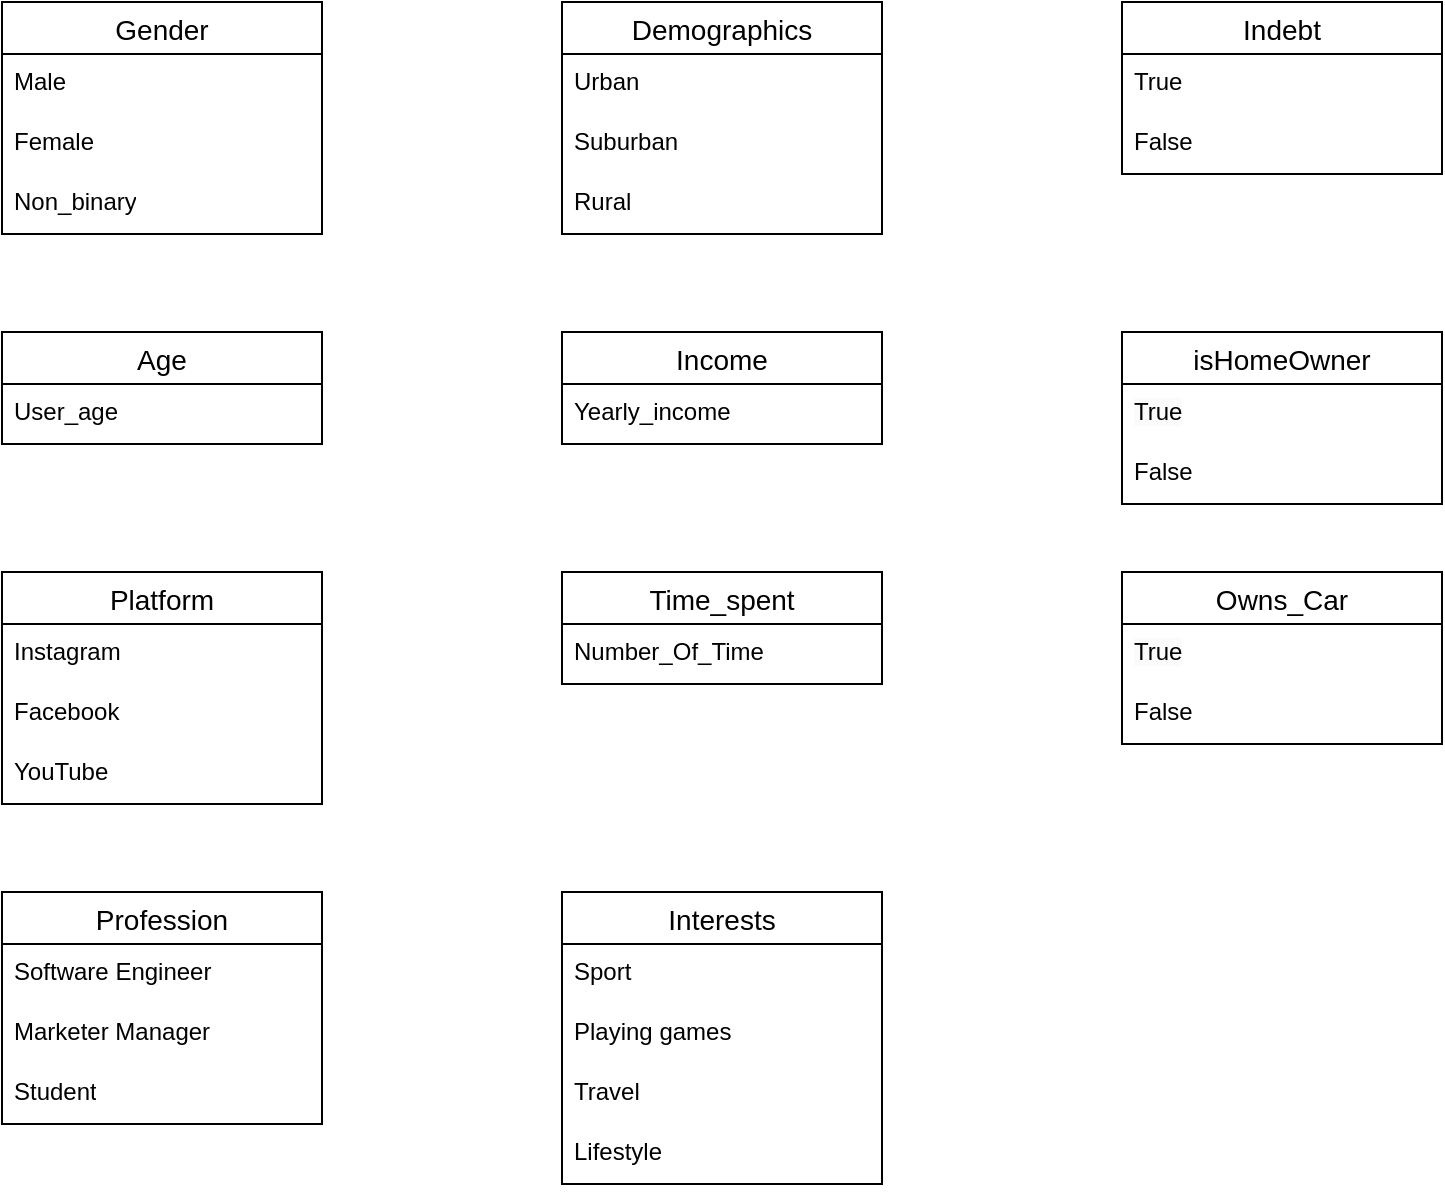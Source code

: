 <mxfile version="23.1.8" type="github">
  <diagram name="Page-1" id="jwaYsdufsiaNWG1R-cIG">
    <mxGraphModel dx="2390" dy="2363" grid="1" gridSize="10" guides="1" tooltips="1" connect="1" arrows="1" fold="1" page="1" pageScale="1" pageWidth="850" pageHeight="1100" math="0" shadow="0">
      <root>
        <mxCell id="0" />
        <mxCell id="1" parent="0" />
        <mxCell id="Jhjj7D5iV_hOFudH3AO3-31" value="Age" style="swimlane;fontStyle=0;childLayout=stackLayout;horizontal=1;startSize=26;horizontalStack=0;resizeParent=1;resizeParentMax=0;resizeLast=0;collapsible=1;marginBottom=0;align=center;fontSize=14;" vertex="1" parent="1">
          <mxGeometry x="480" y="40" width="160" height="56" as="geometry" />
        </mxCell>
        <mxCell id="Jhjj7D5iV_hOFudH3AO3-32" value="User_age" style="text;strokeColor=none;fillColor=none;spacingLeft=4;spacingRight=4;overflow=hidden;rotatable=0;points=[[0,0.5],[1,0.5]];portConstraint=eastwest;fontSize=12;whiteSpace=wrap;html=1;" vertex="1" parent="Jhjj7D5iV_hOFudH3AO3-31">
          <mxGeometry y="26" width="160" height="30" as="geometry" />
        </mxCell>
        <mxCell id="Jhjj7D5iV_hOFudH3AO3-39" value="Gender" style="swimlane;fontStyle=0;childLayout=stackLayout;horizontal=1;startSize=26;horizontalStack=0;resizeParent=1;resizeParentMax=0;resizeLast=0;collapsible=1;marginBottom=0;align=center;fontSize=14;" vertex="1" parent="1">
          <mxGeometry x="480" y="-125" width="160" height="116" as="geometry" />
        </mxCell>
        <mxCell id="Jhjj7D5iV_hOFudH3AO3-40" value="Male" style="text;strokeColor=none;fillColor=none;spacingLeft=4;spacingRight=4;overflow=hidden;rotatable=0;points=[[0,0.5],[1,0.5]];portConstraint=eastwest;fontSize=12;whiteSpace=wrap;html=1;" vertex="1" parent="Jhjj7D5iV_hOFudH3AO3-39">
          <mxGeometry y="26" width="160" height="30" as="geometry" />
        </mxCell>
        <mxCell id="Jhjj7D5iV_hOFudH3AO3-41" value="Female" style="text;strokeColor=none;fillColor=none;spacingLeft=4;spacingRight=4;overflow=hidden;rotatable=0;points=[[0,0.5],[1,0.5]];portConstraint=eastwest;fontSize=12;whiteSpace=wrap;html=1;" vertex="1" parent="Jhjj7D5iV_hOFudH3AO3-39">
          <mxGeometry y="56" width="160" height="30" as="geometry" />
        </mxCell>
        <mxCell id="Jhjj7D5iV_hOFudH3AO3-42" value="Non_binary" style="text;strokeColor=none;fillColor=none;spacingLeft=4;spacingRight=4;overflow=hidden;rotatable=0;points=[[0,0.5],[1,0.5]];portConstraint=eastwest;fontSize=12;whiteSpace=wrap;html=1;" vertex="1" parent="Jhjj7D5iV_hOFudH3AO3-39">
          <mxGeometry y="86" width="160" height="30" as="geometry" />
        </mxCell>
        <mxCell id="Jhjj7D5iV_hOFudH3AO3-47" value="Demographics" style="swimlane;fontStyle=0;childLayout=stackLayout;horizontal=1;startSize=26;horizontalStack=0;resizeParent=1;resizeParentMax=0;resizeLast=0;collapsible=1;marginBottom=0;align=center;fontSize=14;" vertex="1" parent="1">
          <mxGeometry x="760" y="-125" width="160" height="116" as="geometry" />
        </mxCell>
        <mxCell id="Jhjj7D5iV_hOFudH3AO3-48" value="Urban" style="text;strokeColor=none;fillColor=none;spacingLeft=4;spacingRight=4;overflow=hidden;rotatable=0;points=[[0,0.5],[1,0.5]];portConstraint=eastwest;fontSize=12;whiteSpace=wrap;html=1;" vertex="1" parent="Jhjj7D5iV_hOFudH3AO3-47">
          <mxGeometry y="26" width="160" height="30" as="geometry" />
        </mxCell>
        <mxCell id="Jhjj7D5iV_hOFudH3AO3-49" value="Suburban" style="text;strokeColor=none;fillColor=none;spacingLeft=4;spacingRight=4;overflow=hidden;rotatable=0;points=[[0,0.5],[1,0.5]];portConstraint=eastwest;fontSize=12;whiteSpace=wrap;html=1;" vertex="1" parent="Jhjj7D5iV_hOFudH3AO3-47">
          <mxGeometry y="56" width="160" height="30" as="geometry" />
        </mxCell>
        <mxCell id="Jhjj7D5iV_hOFudH3AO3-50" value="Rural" style="text;strokeColor=none;fillColor=none;spacingLeft=4;spacingRight=4;overflow=hidden;rotatable=0;points=[[0,0.5],[1,0.5]];portConstraint=eastwest;fontSize=12;whiteSpace=wrap;html=1;" vertex="1" parent="Jhjj7D5iV_hOFudH3AO3-47">
          <mxGeometry y="86" width="160" height="30" as="geometry" />
        </mxCell>
        <mxCell id="Jhjj7D5iV_hOFudH3AO3-53" value="Interests" style="swimlane;fontStyle=0;childLayout=stackLayout;horizontal=1;startSize=26;horizontalStack=0;resizeParent=1;resizeParentMax=0;resizeLast=0;collapsible=1;marginBottom=0;align=center;fontSize=14;" vertex="1" parent="1">
          <mxGeometry x="760" y="320" width="160" height="146" as="geometry" />
        </mxCell>
        <mxCell id="Jhjj7D5iV_hOFudH3AO3-54" value="Sport" style="text;strokeColor=none;fillColor=none;spacingLeft=4;spacingRight=4;overflow=hidden;rotatable=0;points=[[0,0.5],[1,0.5]];portConstraint=eastwest;fontSize=12;whiteSpace=wrap;html=1;" vertex="1" parent="Jhjj7D5iV_hOFudH3AO3-53">
          <mxGeometry y="26" width="160" height="30" as="geometry" />
        </mxCell>
        <mxCell id="Jhjj7D5iV_hOFudH3AO3-55" value="Playing games" style="text;strokeColor=none;fillColor=none;spacingLeft=4;spacingRight=4;overflow=hidden;rotatable=0;points=[[0,0.5],[1,0.5]];portConstraint=eastwest;fontSize=12;whiteSpace=wrap;html=1;" vertex="1" parent="Jhjj7D5iV_hOFudH3AO3-53">
          <mxGeometry y="56" width="160" height="30" as="geometry" />
        </mxCell>
        <mxCell id="Jhjj7D5iV_hOFudH3AO3-56" value="Travel" style="text;strokeColor=none;fillColor=none;spacingLeft=4;spacingRight=4;overflow=hidden;rotatable=0;points=[[0,0.5],[1,0.5]];portConstraint=eastwest;fontSize=12;whiteSpace=wrap;html=1;" vertex="1" parent="Jhjj7D5iV_hOFudH3AO3-53">
          <mxGeometry y="86" width="160" height="30" as="geometry" />
        </mxCell>
        <mxCell id="Jhjj7D5iV_hOFudH3AO3-57" value="Lifestyle" style="text;strokeColor=none;fillColor=none;spacingLeft=4;spacingRight=4;overflow=hidden;rotatable=0;points=[[0,0.5],[1,0.5]];portConstraint=eastwest;fontSize=12;whiteSpace=wrap;html=1;" vertex="1" parent="Jhjj7D5iV_hOFudH3AO3-53">
          <mxGeometry y="116" width="160" height="30" as="geometry" />
        </mxCell>
        <mxCell id="Jhjj7D5iV_hOFudH3AO3-58" value="Platform" style="swimlane;fontStyle=0;childLayout=stackLayout;horizontal=1;startSize=26;horizontalStack=0;resizeParent=1;resizeParentMax=0;resizeLast=0;collapsible=1;marginBottom=0;align=center;fontSize=14;" vertex="1" parent="1">
          <mxGeometry x="480" y="160" width="160" height="116" as="geometry" />
        </mxCell>
        <mxCell id="Jhjj7D5iV_hOFudH3AO3-60" value="Instagram" style="text;strokeColor=none;fillColor=none;spacingLeft=4;spacingRight=4;overflow=hidden;rotatable=0;points=[[0,0.5],[1,0.5]];portConstraint=eastwest;fontSize=12;whiteSpace=wrap;html=1;" vertex="1" parent="Jhjj7D5iV_hOFudH3AO3-58">
          <mxGeometry y="26" width="160" height="30" as="geometry" />
        </mxCell>
        <mxCell id="Jhjj7D5iV_hOFudH3AO3-61" value="Facebook" style="text;strokeColor=none;fillColor=none;spacingLeft=4;spacingRight=4;overflow=hidden;rotatable=0;points=[[0,0.5],[1,0.5]];portConstraint=eastwest;fontSize=12;whiteSpace=wrap;html=1;" vertex="1" parent="Jhjj7D5iV_hOFudH3AO3-58">
          <mxGeometry y="56" width="160" height="30" as="geometry" />
        </mxCell>
        <mxCell id="Jhjj7D5iV_hOFudH3AO3-62" value="YouTube" style="text;strokeColor=none;fillColor=none;spacingLeft=4;spacingRight=4;overflow=hidden;rotatable=0;points=[[0,0.5],[1,0.5]];portConstraint=eastwest;fontSize=12;whiteSpace=wrap;html=1;" vertex="1" parent="Jhjj7D5iV_hOFudH3AO3-58">
          <mxGeometry y="86" width="160" height="30" as="geometry" />
        </mxCell>
        <mxCell id="Jhjj7D5iV_hOFudH3AO3-63" value="Time_spent" style="swimlane;fontStyle=0;childLayout=stackLayout;horizontal=1;startSize=26;horizontalStack=0;resizeParent=1;resizeParentMax=0;resizeLast=0;collapsible=1;marginBottom=0;align=center;fontSize=14;" vertex="1" parent="1">
          <mxGeometry x="760" y="160" width="160" height="56" as="geometry" />
        </mxCell>
        <mxCell id="Jhjj7D5iV_hOFudH3AO3-67" value="Number_Of_Time" style="text;strokeColor=none;fillColor=none;spacingLeft=4;spacingRight=4;overflow=hidden;rotatable=0;points=[[0,0.5],[1,0.5]];portConstraint=eastwest;fontSize=12;whiteSpace=wrap;html=1;" vertex="1" parent="Jhjj7D5iV_hOFudH3AO3-63">
          <mxGeometry y="26" width="160" height="30" as="geometry" />
        </mxCell>
        <mxCell id="Jhjj7D5iV_hOFudH3AO3-68" value="Profession" style="swimlane;fontStyle=0;childLayout=stackLayout;horizontal=1;startSize=26;horizontalStack=0;resizeParent=1;resizeParentMax=0;resizeLast=0;collapsible=1;marginBottom=0;align=center;fontSize=14;" vertex="1" parent="1">
          <mxGeometry x="480" y="320" width="160" height="116" as="geometry" />
        </mxCell>
        <mxCell id="Jhjj7D5iV_hOFudH3AO3-69" value="Software Engineer" style="text;strokeColor=none;fillColor=none;spacingLeft=4;spacingRight=4;overflow=hidden;rotatable=0;points=[[0,0.5],[1,0.5]];portConstraint=eastwest;fontSize=12;whiteSpace=wrap;html=1;" vertex="1" parent="Jhjj7D5iV_hOFudH3AO3-68">
          <mxGeometry y="26" width="160" height="30" as="geometry" />
        </mxCell>
        <mxCell id="Jhjj7D5iV_hOFudH3AO3-70" value="Marketer Manager" style="text;strokeColor=none;fillColor=none;spacingLeft=4;spacingRight=4;overflow=hidden;rotatable=0;points=[[0,0.5],[1,0.5]];portConstraint=eastwest;fontSize=12;whiteSpace=wrap;html=1;" vertex="1" parent="Jhjj7D5iV_hOFudH3AO3-68">
          <mxGeometry y="56" width="160" height="30" as="geometry" />
        </mxCell>
        <mxCell id="Jhjj7D5iV_hOFudH3AO3-71" value="Student" style="text;strokeColor=none;fillColor=none;spacingLeft=4;spacingRight=4;overflow=hidden;rotatable=0;points=[[0,0.5],[1,0.5]];portConstraint=eastwest;fontSize=12;whiteSpace=wrap;html=1;" vertex="1" parent="Jhjj7D5iV_hOFudH3AO3-68">
          <mxGeometry y="86" width="160" height="30" as="geometry" />
        </mxCell>
        <mxCell id="Jhjj7D5iV_hOFudH3AO3-73" value="Income" style="swimlane;fontStyle=0;childLayout=stackLayout;horizontal=1;startSize=26;horizontalStack=0;resizeParent=1;resizeParentMax=0;resizeLast=0;collapsible=1;marginBottom=0;align=center;fontSize=14;" vertex="1" parent="1">
          <mxGeometry x="760" y="40" width="160" height="56" as="geometry" />
        </mxCell>
        <mxCell id="Jhjj7D5iV_hOFudH3AO3-74" value="Yearly_income" style="text;strokeColor=none;fillColor=none;spacingLeft=4;spacingRight=4;overflow=hidden;rotatable=0;points=[[0,0.5],[1,0.5]];portConstraint=eastwest;fontSize=12;whiteSpace=wrap;html=1;" vertex="1" parent="Jhjj7D5iV_hOFudH3AO3-73">
          <mxGeometry y="26" width="160" height="30" as="geometry" />
        </mxCell>
        <mxCell id="Jhjj7D5iV_hOFudH3AO3-75" value="Indebt" style="swimlane;fontStyle=0;childLayout=stackLayout;horizontal=1;startSize=26;horizontalStack=0;resizeParent=1;resizeParentMax=0;resizeLast=0;collapsible=1;marginBottom=0;align=center;fontSize=14;" vertex="1" parent="1">
          <mxGeometry x="1040" y="-125" width="160" height="86" as="geometry" />
        </mxCell>
        <mxCell id="Jhjj7D5iV_hOFudH3AO3-77" value="True" style="text;strokeColor=none;fillColor=none;spacingLeft=4;spacingRight=4;overflow=hidden;rotatable=0;points=[[0,0.5],[1,0.5]];portConstraint=eastwest;fontSize=12;whiteSpace=wrap;html=1;" vertex="1" parent="Jhjj7D5iV_hOFudH3AO3-75">
          <mxGeometry y="26" width="160" height="30" as="geometry" />
        </mxCell>
        <mxCell id="Jhjj7D5iV_hOFudH3AO3-78" value="False" style="text;strokeColor=none;fillColor=none;spacingLeft=4;spacingRight=4;overflow=hidden;rotatable=0;points=[[0,0.5],[1,0.5]];portConstraint=eastwest;fontSize=12;whiteSpace=wrap;html=1;" vertex="1" parent="Jhjj7D5iV_hOFudH3AO3-75">
          <mxGeometry y="56" width="160" height="30" as="geometry" />
        </mxCell>
        <mxCell id="Jhjj7D5iV_hOFudH3AO3-79" value="isHomeOwner" style="swimlane;fontStyle=0;childLayout=stackLayout;horizontal=1;startSize=26;horizontalStack=0;resizeParent=1;resizeParentMax=0;resizeLast=0;collapsible=1;marginBottom=0;align=center;fontSize=14;" vertex="1" parent="1">
          <mxGeometry x="1040" y="40" width="160" height="86" as="geometry" />
        </mxCell>
        <mxCell id="Jhjj7D5iV_hOFudH3AO3-81" value="&lt;span style=&quot;color: rgb(0, 0, 0); font-family: Helvetica; font-size: 12px; font-style: normal; font-variant-ligatures: normal; font-variant-caps: normal; font-weight: 400; letter-spacing: normal; orphans: 2; text-align: left; text-indent: 0px; text-transform: none; widows: 2; word-spacing: 0px; -webkit-text-stroke-width: 0px; background-color: rgb(251, 251, 251); text-decoration-thickness: initial; text-decoration-style: initial; text-decoration-color: initial; float: none; display: inline !important;&quot;&gt;True&lt;/span&gt;&lt;div&gt;&lt;br/&gt;&lt;/div&gt;" style="text;strokeColor=none;fillColor=none;spacingLeft=4;spacingRight=4;overflow=hidden;rotatable=0;points=[[0,0.5],[1,0.5]];portConstraint=eastwest;fontSize=12;whiteSpace=wrap;html=1;" vertex="1" parent="Jhjj7D5iV_hOFudH3AO3-79">
          <mxGeometry y="26" width="160" height="30" as="geometry" />
        </mxCell>
        <mxCell id="Jhjj7D5iV_hOFudH3AO3-82" value="False" style="text;strokeColor=none;fillColor=none;spacingLeft=4;spacingRight=4;overflow=hidden;rotatable=0;points=[[0,0.5],[1,0.5]];portConstraint=eastwest;fontSize=12;whiteSpace=wrap;html=1;" vertex="1" parent="Jhjj7D5iV_hOFudH3AO3-79">
          <mxGeometry y="56" width="160" height="30" as="geometry" />
        </mxCell>
        <mxCell id="Jhjj7D5iV_hOFudH3AO3-83" value="Owns_Car" style="swimlane;fontStyle=0;childLayout=stackLayout;horizontal=1;startSize=26;horizontalStack=0;resizeParent=1;resizeParentMax=0;resizeLast=0;collapsible=1;marginBottom=0;align=center;fontSize=14;" vertex="1" parent="1">
          <mxGeometry x="1040" y="160" width="160" height="86" as="geometry" />
        </mxCell>
        <mxCell id="Jhjj7D5iV_hOFudH3AO3-84" value="&lt;span style=&quot;color: rgb(0, 0, 0); font-family: Helvetica; font-size: 12px; font-style: normal; font-variant-ligatures: normal; font-variant-caps: normal; font-weight: 400; letter-spacing: normal; orphans: 2; text-align: left; text-indent: 0px; text-transform: none; widows: 2; word-spacing: 0px; -webkit-text-stroke-width: 0px; background-color: rgb(251, 251, 251); text-decoration-thickness: initial; text-decoration-style: initial; text-decoration-color: initial; float: none; display: inline !important;&quot;&gt;True&lt;/span&gt;&lt;div&gt;&lt;br/&gt;&lt;/div&gt;" style="text;strokeColor=none;fillColor=none;spacingLeft=4;spacingRight=4;overflow=hidden;rotatable=0;points=[[0,0.5],[1,0.5]];portConstraint=eastwest;fontSize=12;whiteSpace=wrap;html=1;" vertex="1" parent="Jhjj7D5iV_hOFudH3AO3-83">
          <mxGeometry y="26" width="160" height="30" as="geometry" />
        </mxCell>
        <mxCell id="Jhjj7D5iV_hOFudH3AO3-85" value="False" style="text;strokeColor=none;fillColor=none;spacingLeft=4;spacingRight=4;overflow=hidden;rotatable=0;points=[[0,0.5],[1,0.5]];portConstraint=eastwest;fontSize=12;whiteSpace=wrap;html=1;" vertex="1" parent="Jhjj7D5iV_hOFudH3AO3-83">
          <mxGeometry y="56" width="160" height="30" as="geometry" />
        </mxCell>
      </root>
    </mxGraphModel>
  </diagram>
</mxfile>
